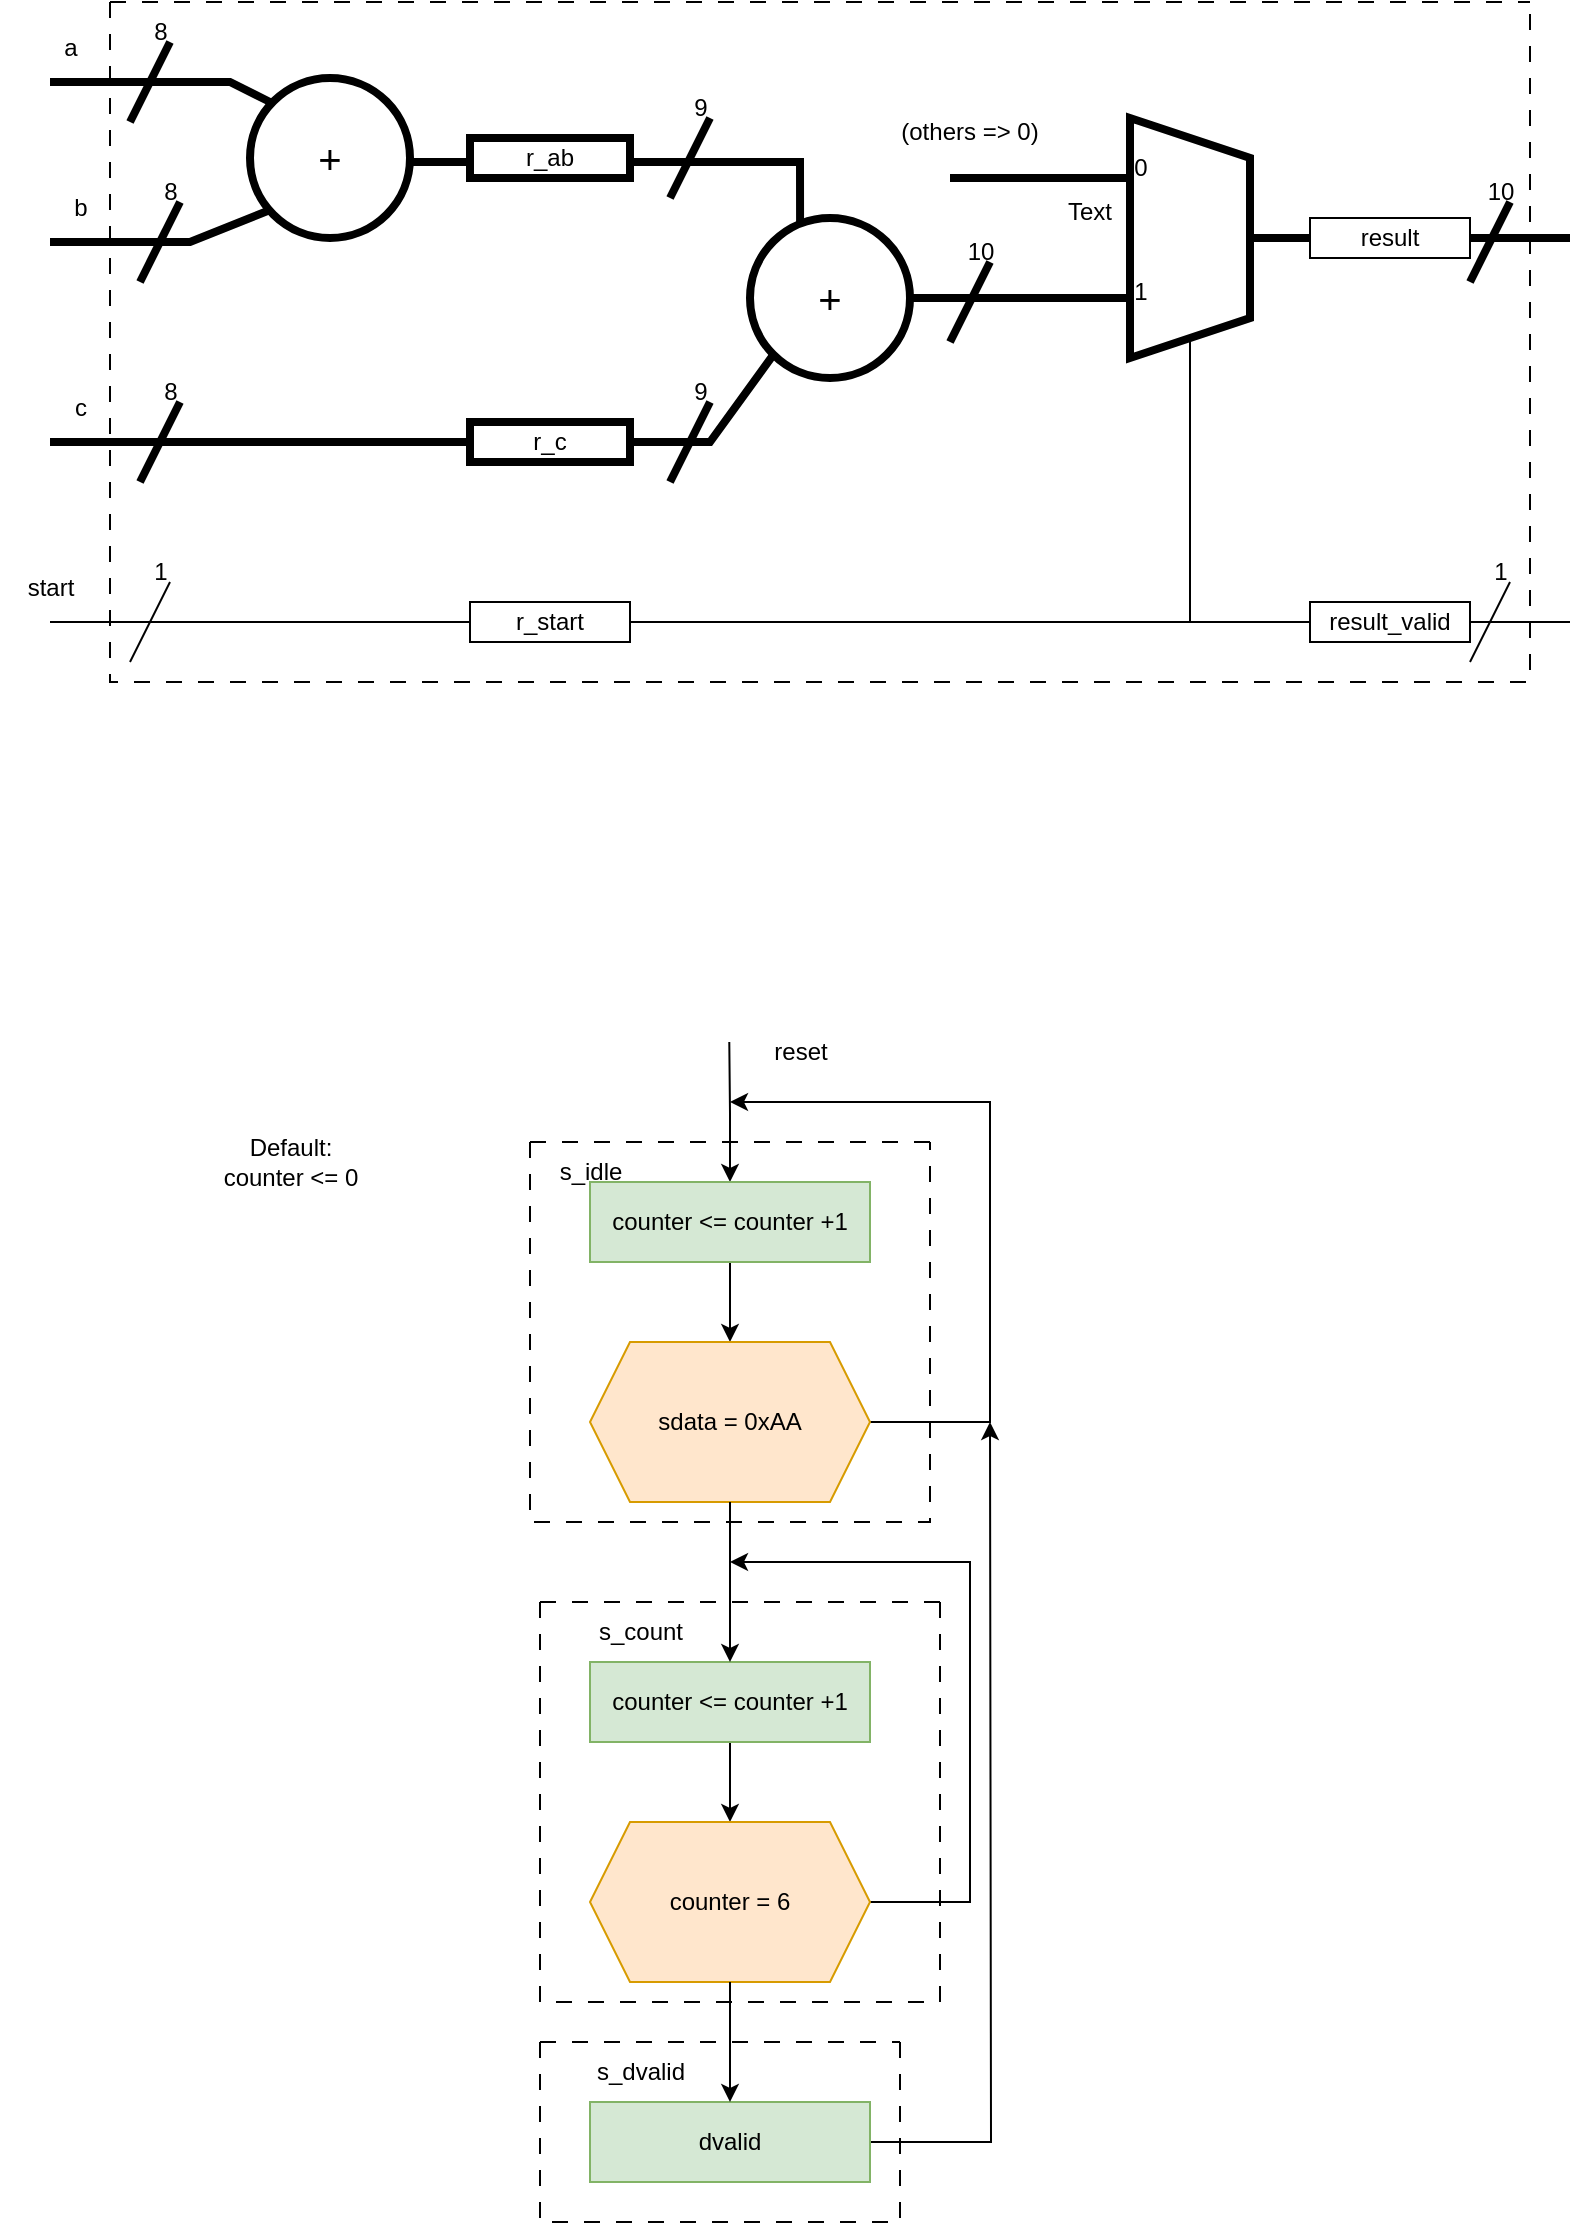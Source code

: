 <mxfile version="24.4.4" type="github">
  <diagram name="Page-1" id="2Uou_F8BfYmgxYzvLsnl">
    <mxGraphModel dx="758" dy="935" grid="1" gridSize="10" guides="1" tooltips="1" connect="1" arrows="1" fold="1" page="1" pageScale="1" pageWidth="850" pageHeight="1100" math="0" shadow="0">
      <root>
        <mxCell id="0" />
        <mxCell id="1" parent="0" />
        <mxCell id="8U7N2YHwYNH0AZ4LBX0D-1" value="" style="endArrow=none;html=1;rounded=0;strokeWidth=4;" edge="1" parent="1">
          <mxGeometry width="50" height="50" relative="1" as="geometry">
            <mxPoint x="80" y="170" as="sourcePoint" />
            <mxPoint x="170" y="170" as="targetPoint" />
            <Array as="points">
              <mxPoint x="170" y="170" />
              <mxPoint x="190" y="180" />
            </Array>
          </mxGeometry>
        </mxCell>
        <mxCell id="8U7N2YHwYNH0AZ4LBX0D-2" value="a" style="text;html=1;align=center;verticalAlign=middle;resizable=0;points=[];autosize=1;strokeColor=none;fillColor=none;strokeWidth=4;" vertex="1" parent="1">
          <mxGeometry x="75" y="138" width="30" height="30" as="geometry" />
        </mxCell>
        <mxCell id="8U7N2YHwYNH0AZ4LBX0D-6" value="" style="group" vertex="1" connectable="0" parent="1">
          <mxGeometry x="390" y="310" width="30" height="60" as="geometry" />
        </mxCell>
        <mxCell id="8U7N2YHwYNH0AZ4LBX0D-4" value="" style="endArrow=none;html=1;rounded=0;strokeWidth=4;" edge="1" parent="8U7N2YHwYNH0AZ4LBX0D-6">
          <mxGeometry width="50" height="50" relative="1" as="geometry">
            <mxPoint y="60" as="sourcePoint" />
            <mxPoint x="20" y="20" as="targetPoint" />
          </mxGeometry>
        </mxCell>
        <mxCell id="8U7N2YHwYNH0AZ4LBX0D-5" value="9" style="text;html=1;align=center;verticalAlign=middle;resizable=0;points=[];autosize=1;strokeColor=none;fillColor=none;" vertex="1" parent="8U7N2YHwYNH0AZ4LBX0D-6">
          <mxGeometry width="30" height="30" as="geometry" />
        </mxCell>
        <mxCell id="8U7N2YHwYNH0AZ4LBX0D-8" value="" style="group;strokeWidth=4;" vertex="1" connectable="0" parent="1">
          <mxGeometry x="120" y="130" width="30" height="60" as="geometry" />
        </mxCell>
        <mxCell id="8U7N2YHwYNH0AZ4LBX0D-9" value="" style="endArrow=none;html=1;rounded=0;strokeWidth=4;" edge="1" parent="8U7N2YHwYNH0AZ4LBX0D-8">
          <mxGeometry width="50" height="50" relative="1" as="geometry">
            <mxPoint y="60" as="sourcePoint" />
            <mxPoint x="20" y="20" as="targetPoint" />
          </mxGeometry>
        </mxCell>
        <mxCell id="8U7N2YHwYNH0AZ4LBX0D-10" value="8" style="text;html=1;align=center;verticalAlign=middle;resizable=0;points=[];autosize=1;strokeColor=none;fillColor=none;strokeWidth=4;" vertex="1" parent="8U7N2YHwYNH0AZ4LBX0D-8">
          <mxGeometry width="30" height="30" as="geometry" />
        </mxCell>
        <mxCell id="8U7N2YHwYNH0AZ4LBX0D-11" value="" style="endArrow=none;html=1;rounded=0;strokeWidth=4;" edge="1" parent="1">
          <mxGeometry width="50" height="50" relative="1" as="geometry">
            <mxPoint x="80" y="250" as="sourcePoint" />
            <mxPoint x="200" y="230" as="targetPoint" />
            <Array as="points">
              <mxPoint x="150" y="250" />
            </Array>
          </mxGeometry>
        </mxCell>
        <mxCell id="8U7N2YHwYNH0AZ4LBX0D-12" value="b" style="text;html=1;align=center;verticalAlign=middle;resizable=0;points=[];autosize=1;strokeColor=none;fillColor=none;strokeWidth=4;" vertex="1" parent="1">
          <mxGeometry x="80" y="218" width="30" height="30" as="geometry" />
        </mxCell>
        <mxCell id="8U7N2YHwYNH0AZ4LBX0D-13" value="" style="group;strokeWidth=4;" vertex="1" connectable="0" parent="1">
          <mxGeometry x="125" y="210" width="30" height="60" as="geometry" />
        </mxCell>
        <mxCell id="8U7N2YHwYNH0AZ4LBX0D-14" value="" style="endArrow=none;html=1;rounded=0;strokeWidth=4;" edge="1" parent="8U7N2YHwYNH0AZ4LBX0D-13">
          <mxGeometry width="50" height="50" relative="1" as="geometry">
            <mxPoint y="60" as="sourcePoint" />
            <mxPoint x="20" y="20" as="targetPoint" />
          </mxGeometry>
        </mxCell>
        <mxCell id="8U7N2YHwYNH0AZ4LBX0D-15" value="8" style="text;html=1;align=center;verticalAlign=middle;resizable=0;points=[];autosize=1;strokeColor=none;fillColor=none;strokeWidth=4;" vertex="1" parent="8U7N2YHwYNH0AZ4LBX0D-13">
          <mxGeometry width="30" height="30" as="geometry" />
        </mxCell>
        <mxCell id="8U7N2YHwYNH0AZ4LBX0D-16" value="" style="endArrow=none;html=1;rounded=0;strokeWidth=4;entryX=0;entryY=1;entryDx=0;entryDy=0;" edge="1" parent="1" source="8U7N2YHwYNH0AZ4LBX0D-35" target="8U7N2YHwYNH0AZ4LBX0D-38">
          <mxGeometry width="50" height="50" relative="1" as="geometry">
            <mxPoint x="85" y="350" as="sourcePoint" />
            <mxPoint x="420" y="350" as="targetPoint" />
            <Array as="points">
              <mxPoint x="410" y="350" />
            </Array>
          </mxGeometry>
        </mxCell>
        <mxCell id="8U7N2YHwYNH0AZ4LBX0D-17" value="c" style="text;html=1;align=center;verticalAlign=middle;resizable=0;points=[];autosize=1;strokeColor=none;fillColor=none;strokeWidth=4;" vertex="1" parent="1">
          <mxGeometry x="80" y="318" width="30" height="30" as="geometry" />
        </mxCell>
        <mxCell id="8U7N2YHwYNH0AZ4LBX0D-18" value="" style="group;strokeWidth=4;" vertex="1" connectable="0" parent="1">
          <mxGeometry x="125" y="310" width="30" height="60" as="geometry" />
        </mxCell>
        <mxCell id="8U7N2YHwYNH0AZ4LBX0D-19" value="" style="endArrow=none;html=1;rounded=0;strokeWidth=4;" edge="1" parent="8U7N2YHwYNH0AZ4LBX0D-18">
          <mxGeometry width="50" height="50" relative="1" as="geometry">
            <mxPoint y="60" as="sourcePoint" />
            <mxPoint x="20" y="20" as="targetPoint" />
          </mxGeometry>
        </mxCell>
        <mxCell id="8U7N2YHwYNH0AZ4LBX0D-20" value="8" style="text;html=1;align=center;verticalAlign=middle;resizable=0;points=[];autosize=1;strokeColor=none;fillColor=none;strokeWidth=4;" vertex="1" parent="8U7N2YHwYNH0AZ4LBX0D-18">
          <mxGeometry width="30" height="30" as="geometry" />
        </mxCell>
        <mxCell id="8U7N2YHwYNH0AZ4LBX0D-21" value="" style="endArrow=none;html=1;rounded=0;" edge="1" parent="1" source="8U7N2YHwYNH0AZ4LBX0D-54">
          <mxGeometry width="50" height="50" relative="1" as="geometry">
            <mxPoint x="80" y="440" as="sourcePoint" />
            <mxPoint x="840" y="440" as="targetPoint" />
          </mxGeometry>
        </mxCell>
        <mxCell id="8U7N2YHwYNH0AZ4LBX0D-22" value="" style="group" vertex="1" connectable="0" parent="1">
          <mxGeometry x="120" y="400" width="30" height="60" as="geometry" />
        </mxCell>
        <mxCell id="8U7N2YHwYNH0AZ4LBX0D-23" value="" style="endArrow=none;html=1;rounded=0;" edge="1" parent="8U7N2YHwYNH0AZ4LBX0D-22">
          <mxGeometry width="50" height="50" relative="1" as="geometry">
            <mxPoint y="60" as="sourcePoint" />
            <mxPoint x="20" y="20" as="targetPoint" />
          </mxGeometry>
        </mxCell>
        <mxCell id="8U7N2YHwYNH0AZ4LBX0D-24" value="1" style="text;html=1;align=center;verticalAlign=middle;resizable=0;points=[];autosize=1;strokeColor=none;fillColor=none;" vertex="1" parent="8U7N2YHwYNH0AZ4LBX0D-22">
          <mxGeometry width="30" height="30" as="geometry" />
        </mxCell>
        <mxCell id="8U7N2YHwYNH0AZ4LBX0D-40" style="edgeStyle=orthogonalEdgeStyle;rounded=0;orthogonalLoop=1;jettySize=auto;html=1;endArrow=none;endFill=0;entryX=0.313;entryY=0.038;entryDx=0;entryDy=0;entryPerimeter=0;strokeWidth=4;" edge="1" parent="1" source="8U7N2YHwYNH0AZ4LBX0D-26" target="8U7N2YHwYNH0AZ4LBX0D-38">
          <mxGeometry relative="1" as="geometry">
            <mxPoint x="430" y="208" as="targetPoint" />
            <Array as="points">
              <mxPoint x="455" y="210" />
            </Array>
          </mxGeometry>
        </mxCell>
        <mxCell id="8U7N2YHwYNH0AZ4LBX0D-26" value="&lt;font style=&quot;font-size: 20px;&quot;&gt;+&lt;br&gt;&lt;/font&gt;" style="ellipse;whiteSpace=wrap;html=1;aspect=fixed;strokeWidth=4;" vertex="1" parent="1">
          <mxGeometry x="180" y="168" width="80" height="80" as="geometry" />
        </mxCell>
        <mxCell id="8U7N2YHwYNH0AZ4LBX0D-29" value="" style="group;strokeWidth=4;perimeterSpacing=1;" vertex="1" connectable="0" parent="1">
          <mxGeometry x="390" y="168" width="30" height="60" as="geometry" />
        </mxCell>
        <mxCell id="8U7N2YHwYNH0AZ4LBX0D-30" value="" style="endArrow=none;html=1;rounded=0;strokeWidth=4;" edge="1" parent="8U7N2YHwYNH0AZ4LBX0D-29">
          <mxGeometry width="50" height="50" relative="1" as="geometry">
            <mxPoint y="60" as="sourcePoint" />
            <mxPoint x="20" y="20" as="targetPoint" />
          </mxGeometry>
        </mxCell>
        <mxCell id="8U7N2YHwYNH0AZ4LBX0D-31" value="9" style="text;html=1;align=center;verticalAlign=middle;resizable=0;points=[];autosize=1;strokeColor=none;fillColor=none;" vertex="1" parent="8U7N2YHwYNH0AZ4LBX0D-29">
          <mxGeometry width="30" height="30" as="geometry" />
        </mxCell>
        <mxCell id="8U7N2YHwYNH0AZ4LBX0D-33" value="r_ab" style="whiteSpace=wrap;html=1;strokeWidth=4;" vertex="1" parent="1">
          <mxGeometry x="290" y="198" width="80" height="20" as="geometry" />
        </mxCell>
        <mxCell id="8U7N2YHwYNH0AZ4LBX0D-36" value="" style="endArrow=none;html=1;rounded=0;strokeWidth=4;" edge="1" parent="1" target="8U7N2YHwYNH0AZ4LBX0D-35">
          <mxGeometry width="50" height="50" relative="1" as="geometry">
            <mxPoint x="80" y="350" as="sourcePoint" />
            <mxPoint x="420" y="350" as="targetPoint" />
          </mxGeometry>
        </mxCell>
        <mxCell id="8U7N2YHwYNH0AZ4LBX0D-35" value="r_c" style="whiteSpace=wrap;html=1;strokeWidth=4;" vertex="1" parent="1">
          <mxGeometry x="290" y="340" width="80" height="20" as="geometry" />
        </mxCell>
        <mxCell id="8U7N2YHwYNH0AZ4LBX0D-41" style="edgeStyle=orthogonalEdgeStyle;rounded=0;orthogonalLoop=1;jettySize=auto;html=1;endArrow=none;endFill=0;strokeWidth=4;entryX=0.75;entryY=1;entryDx=0;entryDy=0;" edge="1" parent="1" source="8U7N2YHwYNH0AZ4LBX0D-38" target="8U7N2YHwYNH0AZ4LBX0D-42">
          <mxGeometry relative="1" as="geometry">
            <mxPoint x="570" y="278" as="targetPoint" />
          </mxGeometry>
        </mxCell>
        <mxCell id="8U7N2YHwYNH0AZ4LBX0D-38" value="&lt;font style=&quot;font-size: 20px;&quot;&gt;+&lt;br&gt;&lt;/font&gt;" style="ellipse;whiteSpace=wrap;html=1;aspect=fixed;strokeWidth=4;" vertex="1" parent="1">
          <mxGeometry x="430" y="238" width="80" height="80" as="geometry" />
        </mxCell>
        <mxCell id="8U7N2YHwYNH0AZ4LBX0D-39" value="start" style="text;html=1;align=center;verticalAlign=middle;resizable=0;points=[];autosize=1;strokeColor=none;fillColor=none;" vertex="1" parent="1">
          <mxGeometry x="55" y="408" width="50" height="30" as="geometry" />
        </mxCell>
        <mxCell id="8U7N2YHwYNH0AZ4LBX0D-43" style="edgeStyle=orthogonalEdgeStyle;rounded=0;orthogonalLoop=1;jettySize=auto;html=1;exitX=0.25;exitY=1;exitDx=0;exitDy=0;strokeWidth=4;endArrow=none;endFill=0;" edge="1" parent="1" source="8U7N2YHwYNH0AZ4LBX0D-42">
          <mxGeometry relative="1" as="geometry">
            <mxPoint x="530" y="218" as="targetPoint" />
          </mxGeometry>
        </mxCell>
        <mxCell id="8U7N2YHwYNH0AZ4LBX0D-45" style="edgeStyle=orthogonalEdgeStyle;rounded=0;orthogonalLoop=1;jettySize=auto;html=1;exitX=1;exitY=0.5;exitDx=0;exitDy=0;endArrow=none;endFill=0;" edge="1" parent="1" source="8U7N2YHwYNH0AZ4LBX0D-42">
          <mxGeometry relative="1" as="geometry">
            <mxPoint x="650" y="440" as="targetPoint" />
          </mxGeometry>
        </mxCell>
        <mxCell id="8U7N2YHwYNH0AZ4LBX0D-60" style="edgeStyle=orthogonalEdgeStyle;rounded=0;orthogonalLoop=1;jettySize=auto;html=1;exitX=0.5;exitY=0;exitDx=0;exitDy=0;endArrow=none;endFill=0;strokeWidth=4;" edge="1" parent="1" source="8U7N2YHwYNH0AZ4LBX0D-42">
          <mxGeometry relative="1" as="geometry">
            <mxPoint x="840" y="248" as="targetPoint" />
          </mxGeometry>
        </mxCell>
        <mxCell id="8U7N2YHwYNH0AZ4LBX0D-42" value="" style="shape=trapezoid;perimeter=trapezoidPerimeter;whiteSpace=wrap;html=1;fixedSize=1;rotation=90;strokeWidth=4;" vertex="1" parent="1">
          <mxGeometry x="590" y="218" width="120" height="60" as="geometry" />
        </mxCell>
        <mxCell id="8U7N2YHwYNH0AZ4LBX0D-46" value="0" style="text;html=1;align=center;verticalAlign=middle;resizable=0;points=[];autosize=1;strokeColor=none;fillColor=none;" vertex="1" parent="1">
          <mxGeometry x="610" y="198" width="30" height="30" as="geometry" />
        </mxCell>
        <mxCell id="8U7N2YHwYNH0AZ4LBX0D-47" value="1" style="text;html=1;align=center;verticalAlign=middle;resizable=0;points=[];autosize=1;strokeColor=none;fillColor=none;" vertex="1" parent="1">
          <mxGeometry x="610" y="260" width="30" height="30" as="geometry" />
        </mxCell>
        <mxCell id="8U7N2YHwYNH0AZ4LBX0D-48" value="" style="group;strokeWidth=4;perimeterSpacing=1;" vertex="1" connectable="0" parent="1">
          <mxGeometry x="530" y="240" width="35" height="60" as="geometry" />
        </mxCell>
        <mxCell id="8U7N2YHwYNH0AZ4LBX0D-49" value="" style="endArrow=none;html=1;rounded=0;strokeWidth=4;" edge="1" parent="8U7N2YHwYNH0AZ4LBX0D-48">
          <mxGeometry width="50" height="50" relative="1" as="geometry">
            <mxPoint y="60" as="sourcePoint" />
            <mxPoint x="20" y="20" as="targetPoint" />
          </mxGeometry>
        </mxCell>
        <mxCell id="8U7N2YHwYNH0AZ4LBX0D-50" value="10" style="text;html=1;align=center;verticalAlign=middle;resizable=0;points=[];autosize=1;strokeColor=none;fillColor=none;" vertex="1" parent="8U7N2YHwYNH0AZ4LBX0D-48">
          <mxGeometry x="-5" width="40" height="30" as="geometry" />
        </mxCell>
        <mxCell id="8U7N2YHwYNH0AZ4LBX0D-51" value="Text" style="text;html=1;align=center;verticalAlign=middle;whiteSpace=wrap;rounded=0;" vertex="1" parent="1">
          <mxGeometry x="570" y="220" width="60" height="30" as="geometry" />
        </mxCell>
        <mxCell id="8U7N2YHwYNH0AZ4LBX0D-55" value="" style="endArrow=none;html=1;rounded=0;" edge="1" parent="1" target="8U7N2YHwYNH0AZ4LBX0D-54">
          <mxGeometry width="50" height="50" relative="1" as="geometry">
            <mxPoint x="80" y="440" as="sourcePoint" />
            <mxPoint x="790" y="440" as="targetPoint" />
          </mxGeometry>
        </mxCell>
        <mxCell id="8U7N2YHwYNH0AZ4LBX0D-52" value="(others =&amp;gt; 0)" style="text;html=1;align=center;verticalAlign=middle;whiteSpace=wrap;rounded=0;" vertex="1" parent="1">
          <mxGeometry x="490" y="180" width="100" height="30" as="geometry" />
        </mxCell>
        <mxCell id="8U7N2YHwYNH0AZ4LBX0D-54" value="result_valid" style="whiteSpace=wrap;html=1;strokeWidth=1;" vertex="1" parent="1">
          <mxGeometry x="710" y="430" width="80" height="20" as="geometry" />
        </mxCell>
        <mxCell id="8U7N2YHwYNH0AZ4LBX0D-56" value="result" style="whiteSpace=wrap;html=1;strokeWidth=1;" vertex="1" parent="1">
          <mxGeometry x="710" y="238" width="80" height="20" as="geometry" />
        </mxCell>
        <mxCell id="8U7N2YHwYNH0AZ4LBX0D-61" value="" style="swimlane;startSize=0;dashed=1;dashPattern=8 8;" vertex="1" parent="1">
          <mxGeometry x="110" y="130" width="710" height="340" as="geometry" />
        </mxCell>
        <mxCell id="8U7N2YHwYNH0AZ4LBX0D-62" value="" style="group;strokeWidth=4;perimeterSpacing=1;" vertex="1" connectable="0" parent="1">
          <mxGeometry x="790" y="210" width="35" height="60" as="geometry" />
        </mxCell>
        <mxCell id="8U7N2YHwYNH0AZ4LBX0D-63" value="" style="endArrow=none;html=1;rounded=0;strokeWidth=4;" edge="1" parent="8U7N2YHwYNH0AZ4LBX0D-62">
          <mxGeometry width="50" height="50" relative="1" as="geometry">
            <mxPoint y="60" as="sourcePoint" />
            <mxPoint x="20" y="20" as="targetPoint" />
          </mxGeometry>
        </mxCell>
        <mxCell id="8U7N2YHwYNH0AZ4LBX0D-64" value="10" style="text;html=1;align=center;verticalAlign=middle;resizable=0;points=[];autosize=1;strokeColor=none;fillColor=none;" vertex="1" parent="8U7N2YHwYNH0AZ4LBX0D-62">
          <mxGeometry x="-5" width="40" height="30" as="geometry" />
        </mxCell>
        <mxCell id="8U7N2YHwYNH0AZ4LBX0D-37" value="r_start" style="whiteSpace=wrap;html=1;strokeWidth=1;" vertex="1" parent="1">
          <mxGeometry x="290" y="430" width="80" height="20" as="geometry" />
        </mxCell>
        <mxCell id="8U7N2YHwYNH0AZ4LBX0D-69" value="" style="group;strokeWidth=4;perimeterSpacing=1;" vertex="1" connectable="0" parent="1">
          <mxGeometry x="790" y="400" width="35" height="60" as="geometry" />
        </mxCell>
        <mxCell id="8U7N2YHwYNH0AZ4LBX0D-70" value="" style="endArrow=none;html=1;rounded=0;strokeWidth=1;" edge="1" parent="8U7N2YHwYNH0AZ4LBX0D-69">
          <mxGeometry width="50" height="50" relative="1" as="geometry">
            <mxPoint y="60" as="sourcePoint" />
            <mxPoint x="20" y="20" as="targetPoint" />
          </mxGeometry>
        </mxCell>
        <mxCell id="8U7N2YHwYNH0AZ4LBX0D-71" value="1" style="text;html=1;align=center;verticalAlign=middle;resizable=0;points=[];autosize=1;strokeColor=none;fillColor=none;" vertex="1" parent="8U7N2YHwYNH0AZ4LBX0D-69">
          <mxGeometry width="30" height="30" as="geometry" />
        </mxCell>
        <mxCell id="8U7N2YHwYNH0AZ4LBX0D-75" style="edgeStyle=orthogonalEdgeStyle;rounded=0;orthogonalLoop=1;jettySize=auto;html=1;entryX=0.5;entryY=0;entryDx=0;entryDy=0;" edge="1" parent="1" source="8U7N2YHwYNH0AZ4LBX0D-73" target="8U7N2YHwYNH0AZ4LBX0D-74">
          <mxGeometry relative="1" as="geometry" />
        </mxCell>
        <mxCell id="8U7N2YHwYNH0AZ4LBX0D-76" style="edgeStyle=orthogonalEdgeStyle;rounded=0;orthogonalLoop=1;jettySize=auto;html=1;exitX=0.5;exitY=0;exitDx=0;exitDy=0;startArrow=classic;startFill=1;endArrow=none;endFill=0;" edge="1" parent="1" source="8U7N2YHwYNH0AZ4LBX0D-73">
          <mxGeometry relative="1" as="geometry">
            <mxPoint x="419.647" y="650" as="targetPoint" />
          </mxGeometry>
        </mxCell>
        <mxCell id="8U7N2YHwYNH0AZ4LBX0D-73" value="counter &amp;lt;= counter +1" style="rounded=0;whiteSpace=wrap;html=1;fillColor=#d5e8d4;strokeColor=#82b366;" vertex="1" parent="1">
          <mxGeometry x="350" y="720" width="140" height="40" as="geometry" />
        </mxCell>
        <mxCell id="8U7N2YHwYNH0AZ4LBX0D-80" style="edgeStyle=orthogonalEdgeStyle;rounded=0;orthogonalLoop=1;jettySize=auto;html=1;exitX=1;exitY=0.5;exitDx=0;exitDy=0;" edge="1" parent="1" source="8U7N2YHwYNH0AZ4LBX0D-74">
          <mxGeometry relative="1" as="geometry">
            <mxPoint x="420" y="680" as="targetPoint" />
            <Array as="points">
              <mxPoint x="550" y="840" />
              <mxPoint x="550" y="680" />
            </Array>
          </mxGeometry>
        </mxCell>
        <mxCell id="8U7N2YHwYNH0AZ4LBX0D-77" value="reset" style="text;html=1;align=center;verticalAlign=middle;resizable=0;points=[];autosize=1;strokeColor=none;fillColor=none;" vertex="1" parent="1">
          <mxGeometry x="430" y="640" width="50" height="30" as="geometry" />
        </mxCell>
        <mxCell id="8U7N2YHwYNH0AZ4LBX0D-79" value="" style="swimlane;startSize=0;dashed=1;dashPattern=8 8;" vertex="1" parent="1">
          <mxGeometry x="320" y="700" width="200" height="190" as="geometry" />
        </mxCell>
        <mxCell id="8U7N2YHwYNH0AZ4LBX0D-74" value="sdata = 0xAA" style="shape=hexagon;perimeter=hexagonPerimeter2;whiteSpace=wrap;html=1;fixedSize=1;fillColor=#ffe6cc;strokeColor=#d79b00;" vertex="1" parent="8U7N2YHwYNH0AZ4LBX0D-79">
          <mxGeometry x="30" y="100" width="140" height="80" as="geometry" />
        </mxCell>
        <mxCell id="8U7N2YHwYNH0AZ4LBX0D-92" value="s_idle" style="text;html=1;align=center;verticalAlign=middle;resizable=0;points=[];autosize=1;strokeColor=none;fillColor=none;" vertex="1" parent="8U7N2YHwYNH0AZ4LBX0D-79">
          <mxGeometry x="5" width="50" height="30" as="geometry" />
        </mxCell>
        <mxCell id="8U7N2YHwYNH0AZ4LBX0D-86" style="edgeStyle=orthogonalEdgeStyle;rounded=0;orthogonalLoop=1;jettySize=auto;html=1;" edge="1" parent="1" source="8U7N2YHwYNH0AZ4LBX0D-81" target="8U7N2YHwYNH0AZ4LBX0D-82">
          <mxGeometry relative="1" as="geometry" />
        </mxCell>
        <mxCell id="8U7N2YHwYNH0AZ4LBX0D-81" value="counter &amp;lt;= counter +1" style="rounded=0;whiteSpace=wrap;html=1;fillColor=#d5e8d4;strokeColor=#82b366;" vertex="1" parent="1">
          <mxGeometry x="350" y="960" width="140" height="40" as="geometry" />
        </mxCell>
        <mxCell id="8U7N2YHwYNH0AZ4LBX0D-85" style="edgeStyle=orthogonalEdgeStyle;rounded=0;orthogonalLoop=1;jettySize=auto;html=1;" edge="1" parent="1" source="8U7N2YHwYNH0AZ4LBX0D-82">
          <mxGeometry relative="1" as="geometry">
            <mxPoint x="420" y="910" as="targetPoint" />
            <Array as="points">
              <mxPoint x="540" y="1080" />
              <mxPoint x="540" y="910" />
            </Array>
          </mxGeometry>
        </mxCell>
        <mxCell id="8U7N2YHwYNH0AZ4LBX0D-83" value="" style="swimlane;startSize=0;dashed=1;dashPattern=8 8;" vertex="1" parent="1">
          <mxGeometry x="325" y="930" width="200" height="200" as="geometry" />
        </mxCell>
        <mxCell id="8U7N2YHwYNH0AZ4LBX0D-82" value="counter = 6" style="shape=hexagon;perimeter=hexagonPerimeter2;whiteSpace=wrap;html=1;fixedSize=1;fillColor=#ffe6cc;strokeColor=#d79b00;" vertex="1" parent="8U7N2YHwYNH0AZ4LBX0D-83">
          <mxGeometry x="25" y="110" width="140" height="80" as="geometry" />
        </mxCell>
        <mxCell id="8U7N2YHwYNH0AZ4LBX0D-94" value="s_count" style="text;html=1;align=center;verticalAlign=middle;resizable=0;points=[];autosize=1;strokeColor=none;fillColor=none;" vertex="1" parent="8U7N2YHwYNH0AZ4LBX0D-83">
          <mxGeometry x="15" width="70" height="30" as="geometry" />
        </mxCell>
        <mxCell id="8U7N2YHwYNH0AZ4LBX0D-84" style="edgeStyle=orthogonalEdgeStyle;rounded=0;orthogonalLoop=1;jettySize=auto;html=1;" edge="1" parent="1" source="8U7N2YHwYNH0AZ4LBX0D-74" target="8U7N2YHwYNH0AZ4LBX0D-81">
          <mxGeometry relative="1" as="geometry" />
        </mxCell>
        <mxCell id="8U7N2YHwYNH0AZ4LBX0D-90" style="edgeStyle=orthogonalEdgeStyle;rounded=0;orthogonalLoop=1;jettySize=auto;html=1;" edge="1" parent="1" source="8U7N2YHwYNH0AZ4LBX0D-88">
          <mxGeometry relative="1" as="geometry">
            <mxPoint x="550" y="840" as="targetPoint" />
          </mxGeometry>
        </mxCell>
        <mxCell id="8U7N2YHwYNH0AZ4LBX0D-88" value="dvalid" style="rounded=0;whiteSpace=wrap;html=1;fillColor=#d5e8d4;strokeColor=#82b366;" vertex="1" parent="1">
          <mxGeometry x="350" y="1180" width="140" height="40" as="geometry" />
        </mxCell>
        <mxCell id="8U7N2YHwYNH0AZ4LBX0D-89" style="edgeStyle=orthogonalEdgeStyle;rounded=0;orthogonalLoop=1;jettySize=auto;html=1;exitX=0.5;exitY=1;exitDx=0;exitDy=0;" edge="1" parent="1" source="8U7N2YHwYNH0AZ4LBX0D-82" target="8U7N2YHwYNH0AZ4LBX0D-88">
          <mxGeometry relative="1" as="geometry" />
        </mxCell>
        <mxCell id="8U7N2YHwYNH0AZ4LBX0D-91" value="" style="swimlane;startSize=0;dashed=1;dashPattern=8 8;" vertex="1" parent="1">
          <mxGeometry x="325" y="1150" width="180" height="90" as="geometry" />
        </mxCell>
        <mxCell id="8U7N2YHwYNH0AZ4LBX0D-95" value="s_dvalid" style="text;html=1;align=center;verticalAlign=middle;resizable=0;points=[];autosize=1;strokeColor=none;fillColor=none;" vertex="1" parent="8U7N2YHwYNH0AZ4LBX0D-91">
          <mxGeometry x="15" width="70" height="30" as="geometry" />
        </mxCell>
        <mxCell id="8U7N2YHwYNH0AZ4LBX0D-93" value="&lt;div&gt;Default: &lt;br&gt;&lt;/div&gt;&lt;div&gt;counter &amp;lt;= 0&lt;br&gt;&lt;/div&gt;" style="text;html=1;align=center;verticalAlign=middle;resizable=0;points=[];autosize=1;strokeColor=none;fillColor=none;" vertex="1" parent="1">
          <mxGeometry x="155" y="690" width="90" height="40" as="geometry" />
        </mxCell>
      </root>
    </mxGraphModel>
  </diagram>
</mxfile>
